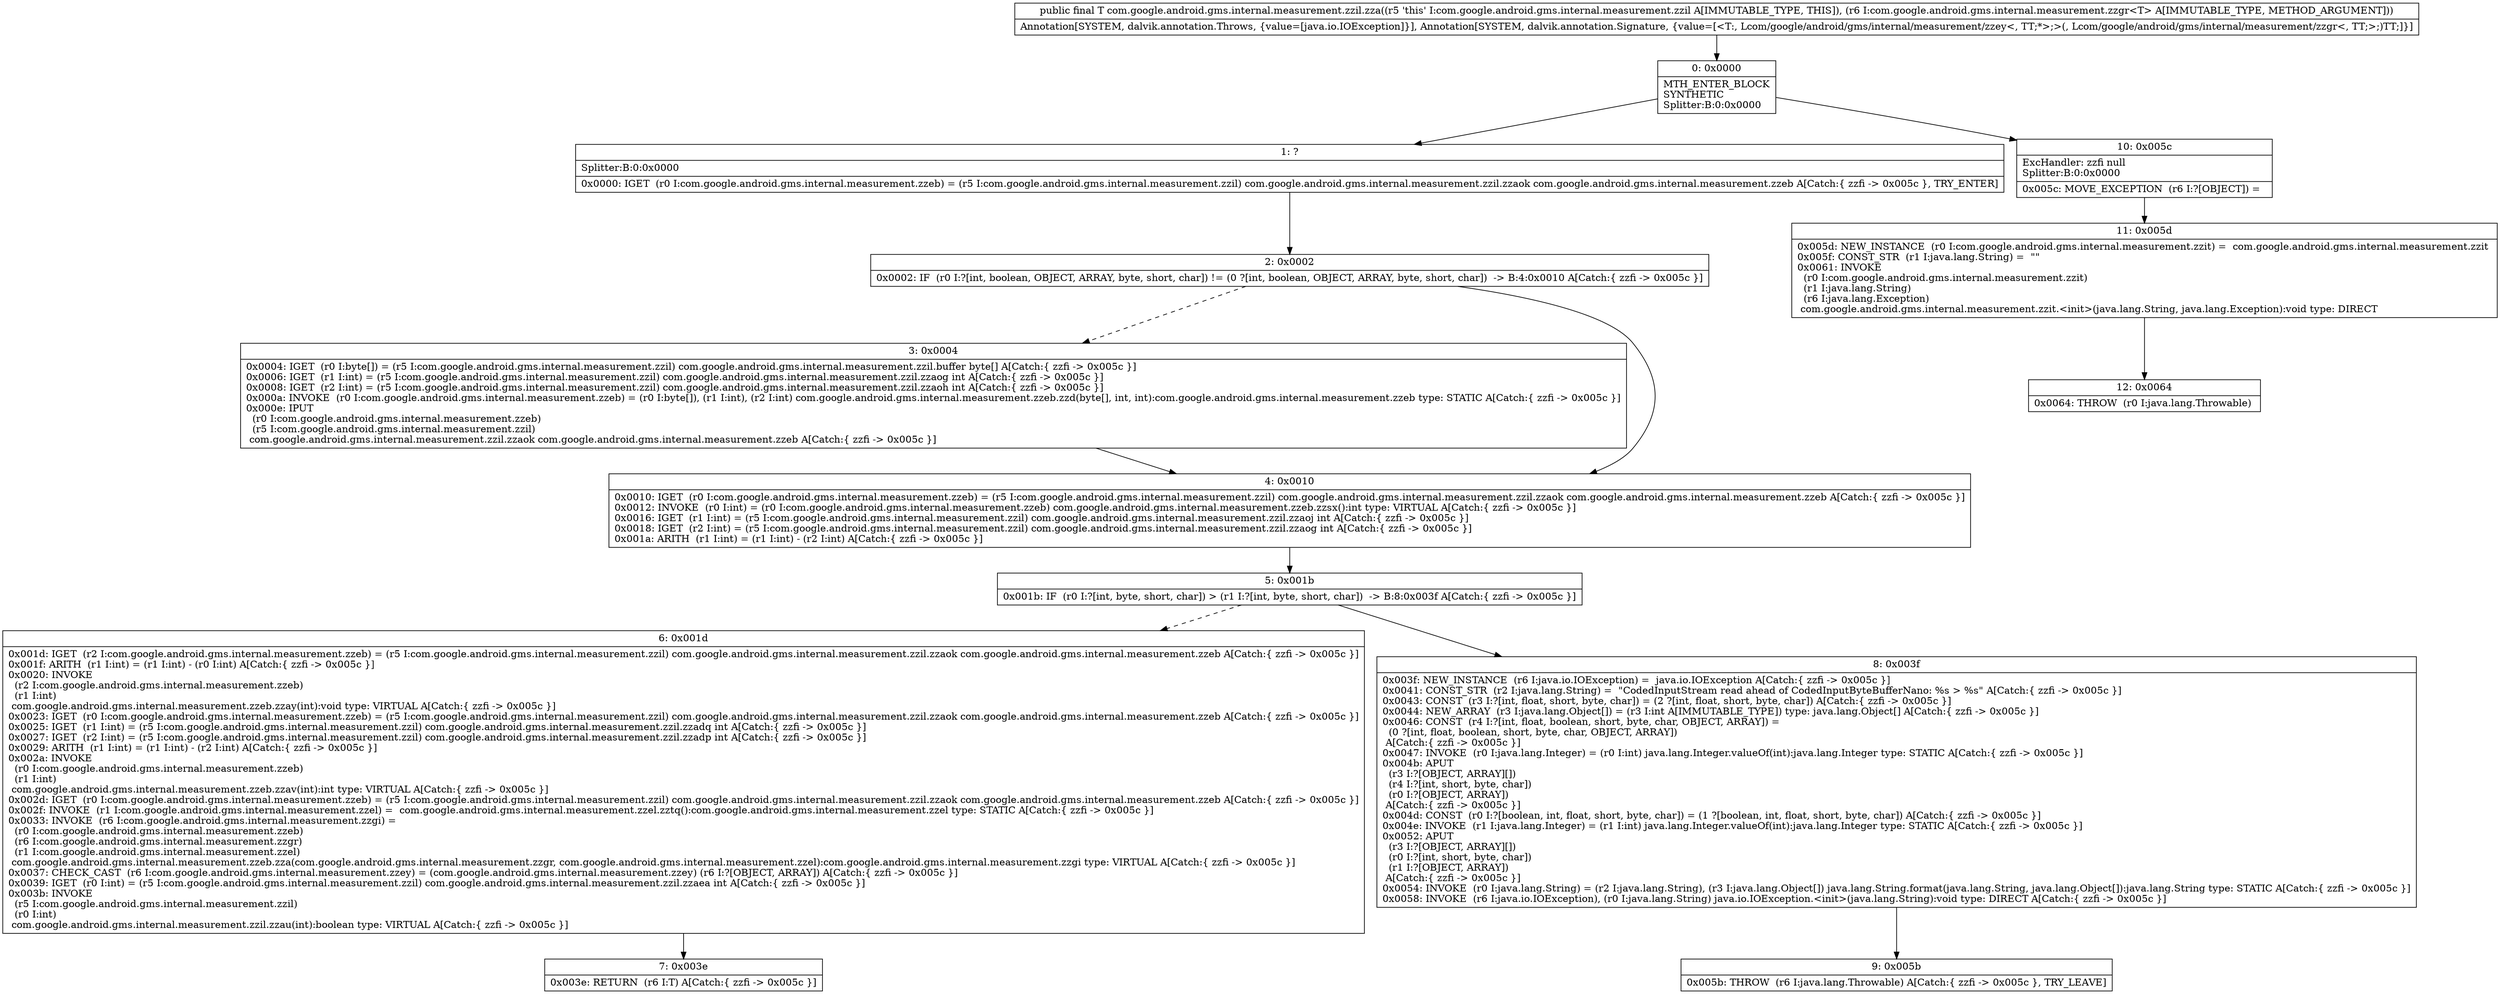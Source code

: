 digraph "CFG forcom.google.android.gms.internal.measurement.zzil.zza(Lcom\/google\/android\/gms\/internal\/measurement\/zzgr;)Lcom\/google\/android\/gms\/internal\/measurement\/zzey;" {
Node_0 [shape=record,label="{0\:\ 0x0000|MTH_ENTER_BLOCK\lSYNTHETIC\lSplitter:B:0:0x0000\l}"];
Node_1 [shape=record,label="{1\:\ ?|Splitter:B:0:0x0000\l|0x0000: IGET  (r0 I:com.google.android.gms.internal.measurement.zzeb) = (r5 I:com.google.android.gms.internal.measurement.zzil) com.google.android.gms.internal.measurement.zzil.zzaok com.google.android.gms.internal.measurement.zzeb A[Catch:\{ zzfi \-\> 0x005c \}, TRY_ENTER]\l}"];
Node_2 [shape=record,label="{2\:\ 0x0002|0x0002: IF  (r0 I:?[int, boolean, OBJECT, ARRAY, byte, short, char]) != (0 ?[int, boolean, OBJECT, ARRAY, byte, short, char])  \-\> B:4:0x0010 A[Catch:\{ zzfi \-\> 0x005c \}]\l}"];
Node_3 [shape=record,label="{3\:\ 0x0004|0x0004: IGET  (r0 I:byte[]) = (r5 I:com.google.android.gms.internal.measurement.zzil) com.google.android.gms.internal.measurement.zzil.buffer byte[] A[Catch:\{ zzfi \-\> 0x005c \}]\l0x0006: IGET  (r1 I:int) = (r5 I:com.google.android.gms.internal.measurement.zzil) com.google.android.gms.internal.measurement.zzil.zzaog int A[Catch:\{ zzfi \-\> 0x005c \}]\l0x0008: IGET  (r2 I:int) = (r5 I:com.google.android.gms.internal.measurement.zzil) com.google.android.gms.internal.measurement.zzil.zzaoh int A[Catch:\{ zzfi \-\> 0x005c \}]\l0x000a: INVOKE  (r0 I:com.google.android.gms.internal.measurement.zzeb) = (r0 I:byte[]), (r1 I:int), (r2 I:int) com.google.android.gms.internal.measurement.zzeb.zzd(byte[], int, int):com.google.android.gms.internal.measurement.zzeb type: STATIC A[Catch:\{ zzfi \-\> 0x005c \}]\l0x000e: IPUT  \l  (r0 I:com.google.android.gms.internal.measurement.zzeb)\l  (r5 I:com.google.android.gms.internal.measurement.zzil)\l com.google.android.gms.internal.measurement.zzil.zzaok com.google.android.gms.internal.measurement.zzeb A[Catch:\{ zzfi \-\> 0x005c \}]\l}"];
Node_4 [shape=record,label="{4\:\ 0x0010|0x0010: IGET  (r0 I:com.google.android.gms.internal.measurement.zzeb) = (r5 I:com.google.android.gms.internal.measurement.zzil) com.google.android.gms.internal.measurement.zzil.zzaok com.google.android.gms.internal.measurement.zzeb A[Catch:\{ zzfi \-\> 0x005c \}]\l0x0012: INVOKE  (r0 I:int) = (r0 I:com.google.android.gms.internal.measurement.zzeb) com.google.android.gms.internal.measurement.zzeb.zzsx():int type: VIRTUAL A[Catch:\{ zzfi \-\> 0x005c \}]\l0x0016: IGET  (r1 I:int) = (r5 I:com.google.android.gms.internal.measurement.zzil) com.google.android.gms.internal.measurement.zzil.zzaoj int A[Catch:\{ zzfi \-\> 0x005c \}]\l0x0018: IGET  (r2 I:int) = (r5 I:com.google.android.gms.internal.measurement.zzil) com.google.android.gms.internal.measurement.zzil.zzaog int A[Catch:\{ zzfi \-\> 0x005c \}]\l0x001a: ARITH  (r1 I:int) = (r1 I:int) \- (r2 I:int) A[Catch:\{ zzfi \-\> 0x005c \}]\l}"];
Node_5 [shape=record,label="{5\:\ 0x001b|0x001b: IF  (r0 I:?[int, byte, short, char]) \> (r1 I:?[int, byte, short, char])  \-\> B:8:0x003f A[Catch:\{ zzfi \-\> 0x005c \}]\l}"];
Node_6 [shape=record,label="{6\:\ 0x001d|0x001d: IGET  (r2 I:com.google.android.gms.internal.measurement.zzeb) = (r5 I:com.google.android.gms.internal.measurement.zzil) com.google.android.gms.internal.measurement.zzil.zzaok com.google.android.gms.internal.measurement.zzeb A[Catch:\{ zzfi \-\> 0x005c \}]\l0x001f: ARITH  (r1 I:int) = (r1 I:int) \- (r0 I:int) A[Catch:\{ zzfi \-\> 0x005c \}]\l0x0020: INVOKE  \l  (r2 I:com.google.android.gms.internal.measurement.zzeb)\l  (r1 I:int)\l com.google.android.gms.internal.measurement.zzeb.zzay(int):void type: VIRTUAL A[Catch:\{ zzfi \-\> 0x005c \}]\l0x0023: IGET  (r0 I:com.google.android.gms.internal.measurement.zzeb) = (r5 I:com.google.android.gms.internal.measurement.zzil) com.google.android.gms.internal.measurement.zzil.zzaok com.google.android.gms.internal.measurement.zzeb A[Catch:\{ zzfi \-\> 0x005c \}]\l0x0025: IGET  (r1 I:int) = (r5 I:com.google.android.gms.internal.measurement.zzil) com.google.android.gms.internal.measurement.zzil.zzadq int A[Catch:\{ zzfi \-\> 0x005c \}]\l0x0027: IGET  (r2 I:int) = (r5 I:com.google.android.gms.internal.measurement.zzil) com.google.android.gms.internal.measurement.zzil.zzadp int A[Catch:\{ zzfi \-\> 0x005c \}]\l0x0029: ARITH  (r1 I:int) = (r1 I:int) \- (r2 I:int) A[Catch:\{ zzfi \-\> 0x005c \}]\l0x002a: INVOKE  \l  (r0 I:com.google.android.gms.internal.measurement.zzeb)\l  (r1 I:int)\l com.google.android.gms.internal.measurement.zzeb.zzav(int):int type: VIRTUAL A[Catch:\{ zzfi \-\> 0x005c \}]\l0x002d: IGET  (r0 I:com.google.android.gms.internal.measurement.zzeb) = (r5 I:com.google.android.gms.internal.measurement.zzil) com.google.android.gms.internal.measurement.zzil.zzaok com.google.android.gms.internal.measurement.zzeb A[Catch:\{ zzfi \-\> 0x005c \}]\l0x002f: INVOKE  (r1 I:com.google.android.gms.internal.measurement.zzel) =  com.google.android.gms.internal.measurement.zzel.zztq():com.google.android.gms.internal.measurement.zzel type: STATIC A[Catch:\{ zzfi \-\> 0x005c \}]\l0x0033: INVOKE  (r6 I:com.google.android.gms.internal.measurement.zzgi) = \l  (r0 I:com.google.android.gms.internal.measurement.zzeb)\l  (r6 I:com.google.android.gms.internal.measurement.zzgr)\l  (r1 I:com.google.android.gms.internal.measurement.zzel)\l com.google.android.gms.internal.measurement.zzeb.zza(com.google.android.gms.internal.measurement.zzgr, com.google.android.gms.internal.measurement.zzel):com.google.android.gms.internal.measurement.zzgi type: VIRTUAL A[Catch:\{ zzfi \-\> 0x005c \}]\l0x0037: CHECK_CAST  (r6 I:com.google.android.gms.internal.measurement.zzey) = (com.google.android.gms.internal.measurement.zzey) (r6 I:?[OBJECT, ARRAY]) A[Catch:\{ zzfi \-\> 0x005c \}]\l0x0039: IGET  (r0 I:int) = (r5 I:com.google.android.gms.internal.measurement.zzil) com.google.android.gms.internal.measurement.zzil.zzaea int A[Catch:\{ zzfi \-\> 0x005c \}]\l0x003b: INVOKE  \l  (r5 I:com.google.android.gms.internal.measurement.zzil)\l  (r0 I:int)\l com.google.android.gms.internal.measurement.zzil.zzau(int):boolean type: VIRTUAL A[Catch:\{ zzfi \-\> 0x005c \}]\l}"];
Node_7 [shape=record,label="{7\:\ 0x003e|0x003e: RETURN  (r6 I:T) A[Catch:\{ zzfi \-\> 0x005c \}]\l}"];
Node_8 [shape=record,label="{8\:\ 0x003f|0x003f: NEW_INSTANCE  (r6 I:java.io.IOException) =  java.io.IOException A[Catch:\{ zzfi \-\> 0x005c \}]\l0x0041: CONST_STR  (r2 I:java.lang.String) =  \"CodedInputStream read ahead of CodedInputByteBufferNano: %s \> %s\" A[Catch:\{ zzfi \-\> 0x005c \}]\l0x0043: CONST  (r3 I:?[int, float, short, byte, char]) = (2 ?[int, float, short, byte, char]) A[Catch:\{ zzfi \-\> 0x005c \}]\l0x0044: NEW_ARRAY  (r3 I:java.lang.Object[]) = (r3 I:int A[IMMUTABLE_TYPE]) type: java.lang.Object[] A[Catch:\{ zzfi \-\> 0x005c \}]\l0x0046: CONST  (r4 I:?[int, float, boolean, short, byte, char, OBJECT, ARRAY]) = \l  (0 ?[int, float, boolean, short, byte, char, OBJECT, ARRAY])\l A[Catch:\{ zzfi \-\> 0x005c \}]\l0x0047: INVOKE  (r0 I:java.lang.Integer) = (r0 I:int) java.lang.Integer.valueOf(int):java.lang.Integer type: STATIC A[Catch:\{ zzfi \-\> 0x005c \}]\l0x004b: APUT  \l  (r3 I:?[OBJECT, ARRAY][])\l  (r4 I:?[int, short, byte, char])\l  (r0 I:?[OBJECT, ARRAY])\l A[Catch:\{ zzfi \-\> 0x005c \}]\l0x004d: CONST  (r0 I:?[boolean, int, float, short, byte, char]) = (1 ?[boolean, int, float, short, byte, char]) A[Catch:\{ zzfi \-\> 0x005c \}]\l0x004e: INVOKE  (r1 I:java.lang.Integer) = (r1 I:int) java.lang.Integer.valueOf(int):java.lang.Integer type: STATIC A[Catch:\{ zzfi \-\> 0x005c \}]\l0x0052: APUT  \l  (r3 I:?[OBJECT, ARRAY][])\l  (r0 I:?[int, short, byte, char])\l  (r1 I:?[OBJECT, ARRAY])\l A[Catch:\{ zzfi \-\> 0x005c \}]\l0x0054: INVOKE  (r0 I:java.lang.String) = (r2 I:java.lang.String), (r3 I:java.lang.Object[]) java.lang.String.format(java.lang.String, java.lang.Object[]):java.lang.String type: STATIC A[Catch:\{ zzfi \-\> 0x005c \}]\l0x0058: INVOKE  (r6 I:java.io.IOException), (r0 I:java.lang.String) java.io.IOException.\<init\>(java.lang.String):void type: DIRECT A[Catch:\{ zzfi \-\> 0x005c \}]\l}"];
Node_9 [shape=record,label="{9\:\ 0x005b|0x005b: THROW  (r6 I:java.lang.Throwable) A[Catch:\{ zzfi \-\> 0x005c \}, TRY_LEAVE]\l}"];
Node_10 [shape=record,label="{10\:\ 0x005c|ExcHandler: zzfi null\lSplitter:B:0:0x0000\l|0x005c: MOVE_EXCEPTION  (r6 I:?[OBJECT]) =  \l}"];
Node_11 [shape=record,label="{11\:\ 0x005d|0x005d: NEW_INSTANCE  (r0 I:com.google.android.gms.internal.measurement.zzit) =  com.google.android.gms.internal.measurement.zzit \l0x005f: CONST_STR  (r1 I:java.lang.String) =  \"\" \l0x0061: INVOKE  \l  (r0 I:com.google.android.gms.internal.measurement.zzit)\l  (r1 I:java.lang.String)\l  (r6 I:java.lang.Exception)\l com.google.android.gms.internal.measurement.zzit.\<init\>(java.lang.String, java.lang.Exception):void type: DIRECT \l}"];
Node_12 [shape=record,label="{12\:\ 0x0064|0x0064: THROW  (r0 I:java.lang.Throwable) \l}"];
MethodNode[shape=record,label="{public final T com.google.android.gms.internal.measurement.zzil.zza((r5 'this' I:com.google.android.gms.internal.measurement.zzil A[IMMUTABLE_TYPE, THIS]), (r6 I:com.google.android.gms.internal.measurement.zzgr\<T\> A[IMMUTABLE_TYPE, METHOD_ARGUMENT]))  | Annotation[SYSTEM, dalvik.annotation.Throws, \{value=[java.io.IOException]\}], Annotation[SYSTEM, dalvik.annotation.Signature, \{value=[\<T:, Lcom\/google\/android\/gms\/internal\/measurement\/zzey\<, TT;*\>;\>(, Lcom\/google\/android\/gms\/internal\/measurement\/zzgr\<, TT;\>;)TT;]\}]\l}"];
MethodNode -> Node_0;
Node_0 -> Node_1;
Node_0 -> Node_10;
Node_1 -> Node_2;
Node_2 -> Node_3[style=dashed];
Node_2 -> Node_4;
Node_3 -> Node_4;
Node_4 -> Node_5;
Node_5 -> Node_6[style=dashed];
Node_5 -> Node_8;
Node_6 -> Node_7;
Node_8 -> Node_9;
Node_10 -> Node_11;
Node_11 -> Node_12;
}

